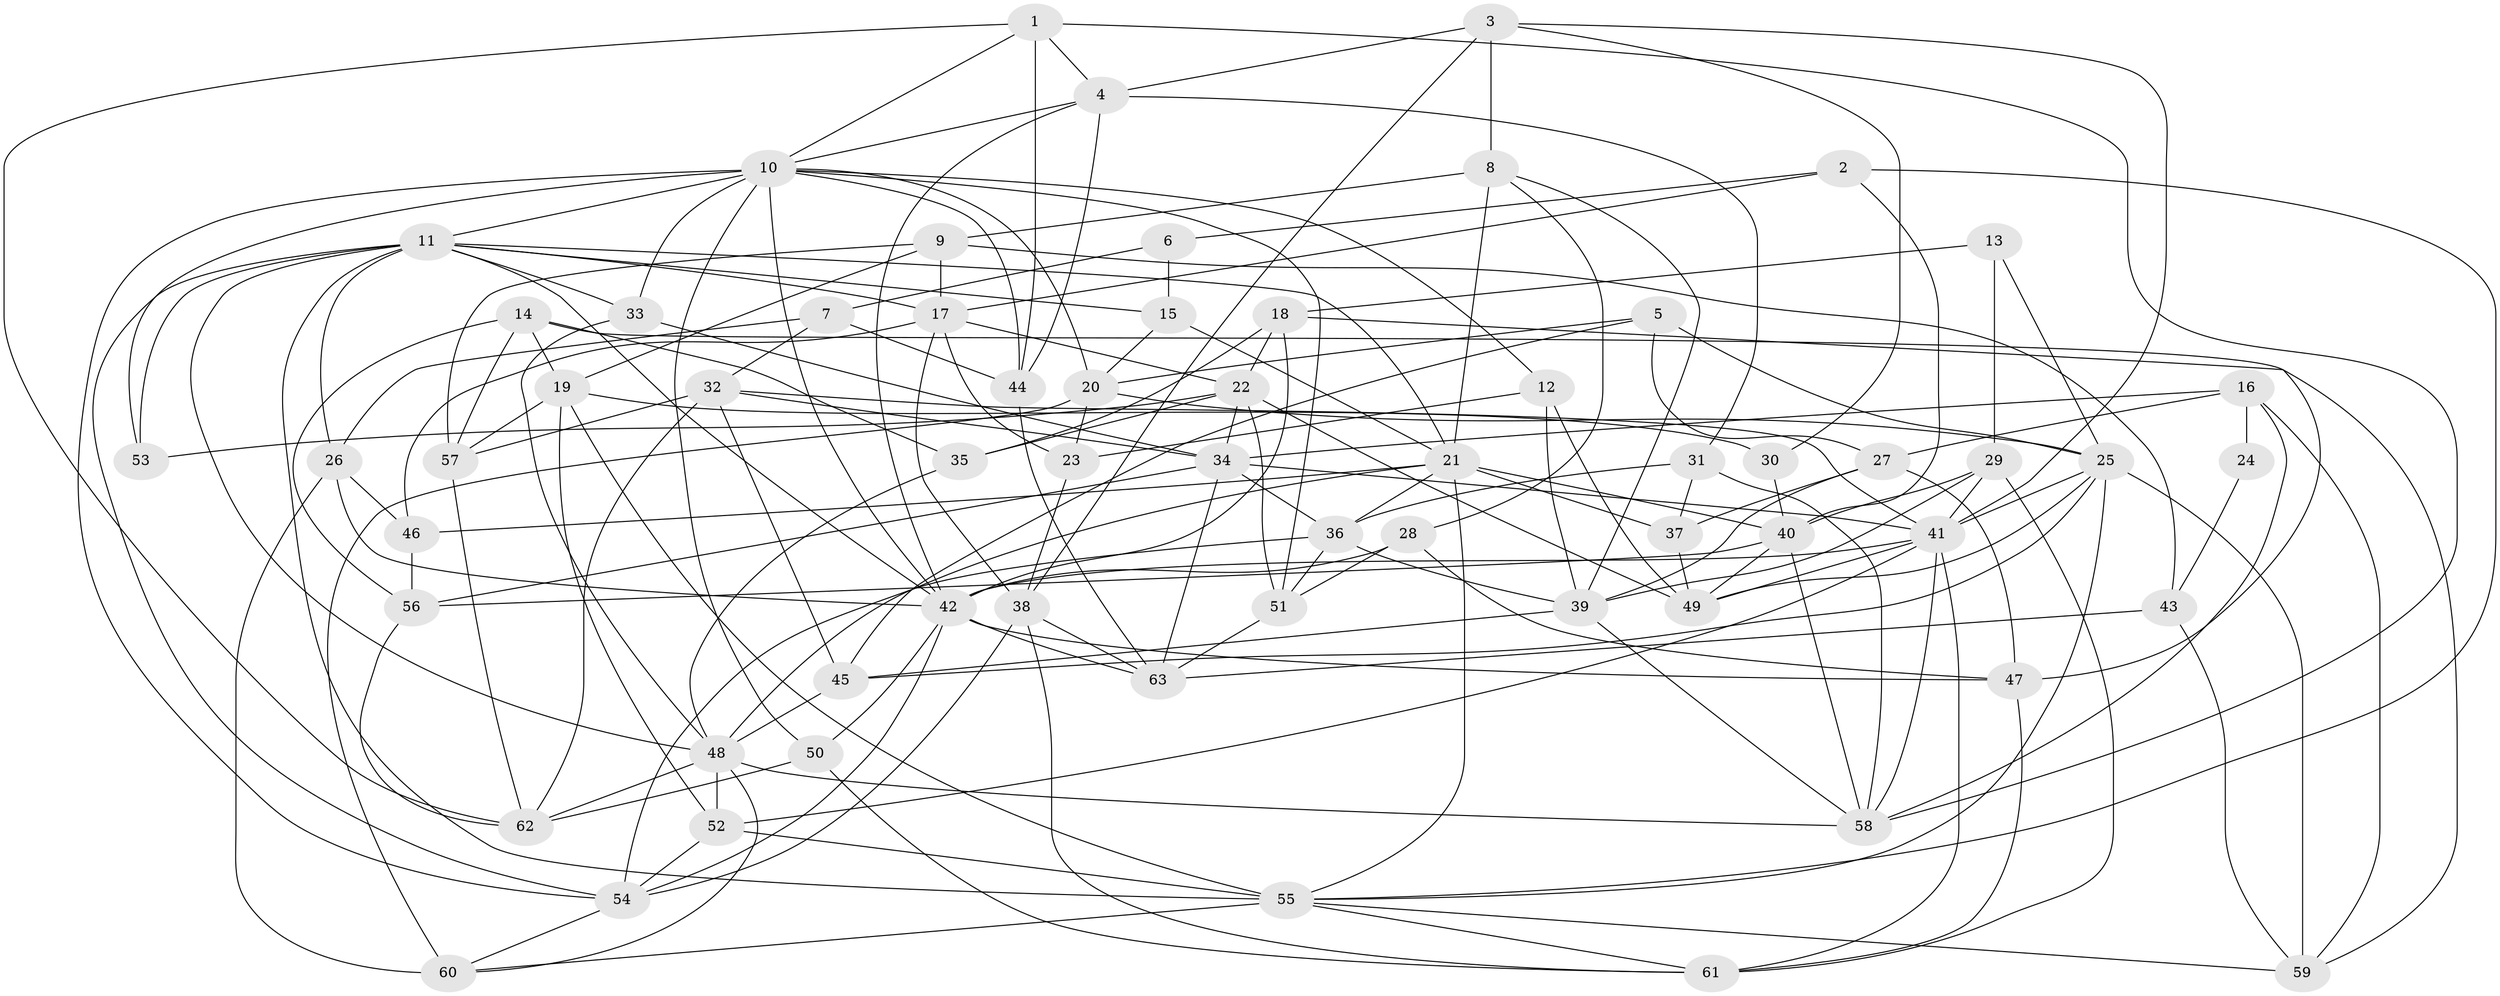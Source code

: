 // original degree distribution, {4: 0.24603174603174602, 3: 0.2698412698412698, 2: 0.12698412698412698, 5: 0.25396825396825395, 6: 0.05555555555555555, 7: 0.031746031746031744, 8: 0.015873015873015872}
// Generated by graph-tools (version 1.1) at 2025/02/03/09/25 03:02:06]
// undirected, 63 vertices, 177 edges
graph export_dot {
graph [start="1"]
  node [color=gray90,style=filled];
  1;
  2;
  3;
  4;
  5;
  6;
  7;
  8;
  9;
  10;
  11;
  12;
  13;
  14;
  15;
  16;
  17;
  18;
  19;
  20;
  21;
  22;
  23;
  24;
  25;
  26;
  27;
  28;
  29;
  30;
  31;
  32;
  33;
  34;
  35;
  36;
  37;
  38;
  39;
  40;
  41;
  42;
  43;
  44;
  45;
  46;
  47;
  48;
  49;
  50;
  51;
  52;
  53;
  54;
  55;
  56;
  57;
  58;
  59;
  60;
  61;
  62;
  63;
  1 -- 4 [weight=1.0];
  1 -- 10 [weight=1.0];
  1 -- 44 [weight=1.0];
  1 -- 58 [weight=1.0];
  1 -- 62 [weight=1.0];
  2 -- 6 [weight=1.0];
  2 -- 17 [weight=1.0];
  2 -- 40 [weight=2.0];
  2 -- 55 [weight=1.0];
  3 -- 4 [weight=1.0];
  3 -- 8 [weight=1.0];
  3 -- 30 [weight=1.0];
  3 -- 38 [weight=1.0];
  3 -- 41 [weight=1.0];
  4 -- 10 [weight=1.0];
  4 -- 31 [weight=1.0];
  4 -- 42 [weight=1.0];
  4 -- 44 [weight=1.0];
  5 -- 20 [weight=1.0];
  5 -- 25 [weight=1.0];
  5 -- 27 [weight=1.0];
  5 -- 45 [weight=1.0];
  6 -- 7 [weight=1.0];
  6 -- 15 [weight=1.0];
  7 -- 26 [weight=1.0];
  7 -- 32 [weight=1.0];
  7 -- 44 [weight=1.0];
  8 -- 9 [weight=2.0];
  8 -- 21 [weight=1.0];
  8 -- 28 [weight=1.0];
  8 -- 39 [weight=1.0];
  9 -- 17 [weight=1.0];
  9 -- 19 [weight=1.0];
  9 -- 43 [weight=1.0];
  9 -- 57 [weight=1.0];
  10 -- 11 [weight=1.0];
  10 -- 12 [weight=1.0];
  10 -- 20 [weight=1.0];
  10 -- 33 [weight=1.0];
  10 -- 42 [weight=2.0];
  10 -- 44 [weight=1.0];
  10 -- 50 [weight=1.0];
  10 -- 51 [weight=1.0];
  10 -- 53 [weight=1.0];
  10 -- 54 [weight=1.0];
  11 -- 15 [weight=1.0];
  11 -- 17 [weight=1.0];
  11 -- 21 [weight=1.0];
  11 -- 26 [weight=1.0];
  11 -- 33 [weight=1.0];
  11 -- 42 [weight=1.0];
  11 -- 48 [weight=1.0];
  11 -- 53 [weight=1.0];
  11 -- 54 [weight=2.0];
  11 -- 55 [weight=1.0];
  12 -- 23 [weight=1.0];
  12 -- 39 [weight=1.0];
  12 -- 49 [weight=1.0];
  13 -- 18 [weight=1.0];
  13 -- 25 [weight=1.0];
  13 -- 29 [weight=1.0];
  14 -- 19 [weight=1.0];
  14 -- 35 [weight=1.0];
  14 -- 56 [weight=1.0];
  14 -- 57 [weight=1.0];
  14 -- 59 [weight=1.0];
  15 -- 20 [weight=1.0];
  15 -- 21 [weight=1.0];
  16 -- 24 [weight=1.0];
  16 -- 27 [weight=1.0];
  16 -- 34 [weight=1.0];
  16 -- 58 [weight=1.0];
  16 -- 59 [weight=1.0];
  17 -- 22 [weight=1.0];
  17 -- 23 [weight=1.0];
  17 -- 38 [weight=1.0];
  17 -- 46 [weight=1.0];
  18 -- 22 [weight=1.0];
  18 -- 35 [weight=1.0];
  18 -- 42 [weight=1.0];
  18 -- 47 [weight=1.0];
  19 -- 30 [weight=1.0];
  19 -- 52 [weight=1.0];
  19 -- 55 [weight=2.0];
  19 -- 57 [weight=1.0];
  20 -- 23 [weight=1.0];
  20 -- 25 [weight=1.0];
  20 -- 60 [weight=2.0];
  21 -- 36 [weight=1.0];
  21 -- 37 [weight=1.0];
  21 -- 40 [weight=1.0];
  21 -- 46 [weight=1.0];
  21 -- 48 [weight=1.0];
  21 -- 55 [weight=1.0];
  22 -- 34 [weight=1.0];
  22 -- 35 [weight=1.0];
  22 -- 49 [weight=1.0];
  22 -- 51 [weight=1.0];
  22 -- 53 [weight=1.0];
  23 -- 38 [weight=1.0];
  24 -- 43 [weight=1.0];
  25 -- 41 [weight=1.0];
  25 -- 45 [weight=1.0];
  25 -- 49 [weight=1.0];
  25 -- 55 [weight=1.0];
  25 -- 59 [weight=1.0];
  26 -- 42 [weight=1.0];
  26 -- 46 [weight=1.0];
  26 -- 60 [weight=1.0];
  27 -- 37 [weight=1.0];
  27 -- 39 [weight=1.0];
  27 -- 47 [weight=1.0];
  28 -- 42 [weight=1.0];
  28 -- 47 [weight=1.0];
  28 -- 51 [weight=1.0];
  29 -- 39 [weight=1.0];
  29 -- 40 [weight=1.0];
  29 -- 41 [weight=1.0];
  29 -- 61 [weight=1.0];
  30 -- 40 [weight=2.0];
  31 -- 36 [weight=1.0];
  31 -- 37 [weight=1.0];
  31 -- 58 [weight=1.0];
  32 -- 34 [weight=1.0];
  32 -- 41 [weight=1.0];
  32 -- 45 [weight=1.0];
  32 -- 57 [weight=2.0];
  32 -- 62 [weight=1.0];
  33 -- 34 [weight=1.0];
  33 -- 48 [weight=1.0];
  34 -- 36 [weight=1.0];
  34 -- 41 [weight=1.0];
  34 -- 56 [weight=1.0];
  34 -- 63 [weight=1.0];
  35 -- 48 [weight=1.0];
  36 -- 39 [weight=1.0];
  36 -- 51 [weight=1.0];
  36 -- 54 [weight=1.0];
  37 -- 49 [weight=1.0];
  38 -- 54 [weight=1.0];
  38 -- 61 [weight=1.0];
  38 -- 63 [weight=1.0];
  39 -- 45 [weight=1.0];
  39 -- 58 [weight=1.0];
  40 -- 49 [weight=1.0];
  40 -- 56 [weight=1.0];
  40 -- 58 [weight=1.0];
  41 -- 42 [weight=1.0];
  41 -- 49 [weight=1.0];
  41 -- 52 [weight=1.0];
  41 -- 58 [weight=1.0];
  41 -- 61 [weight=1.0];
  42 -- 47 [weight=2.0];
  42 -- 50 [weight=1.0];
  42 -- 54 [weight=2.0];
  42 -- 63 [weight=1.0];
  43 -- 59 [weight=1.0];
  43 -- 63 [weight=1.0];
  44 -- 63 [weight=1.0];
  45 -- 48 [weight=1.0];
  46 -- 56 [weight=1.0];
  47 -- 61 [weight=1.0];
  48 -- 52 [weight=1.0];
  48 -- 58 [weight=1.0];
  48 -- 60 [weight=1.0];
  48 -- 62 [weight=1.0];
  50 -- 61 [weight=1.0];
  50 -- 62 [weight=1.0];
  51 -- 63 [weight=1.0];
  52 -- 54 [weight=1.0];
  52 -- 55 [weight=1.0];
  54 -- 60 [weight=1.0];
  55 -- 59 [weight=1.0];
  55 -- 60 [weight=1.0];
  55 -- 61 [weight=1.0];
  56 -- 62 [weight=1.0];
  57 -- 62 [weight=1.0];
}

